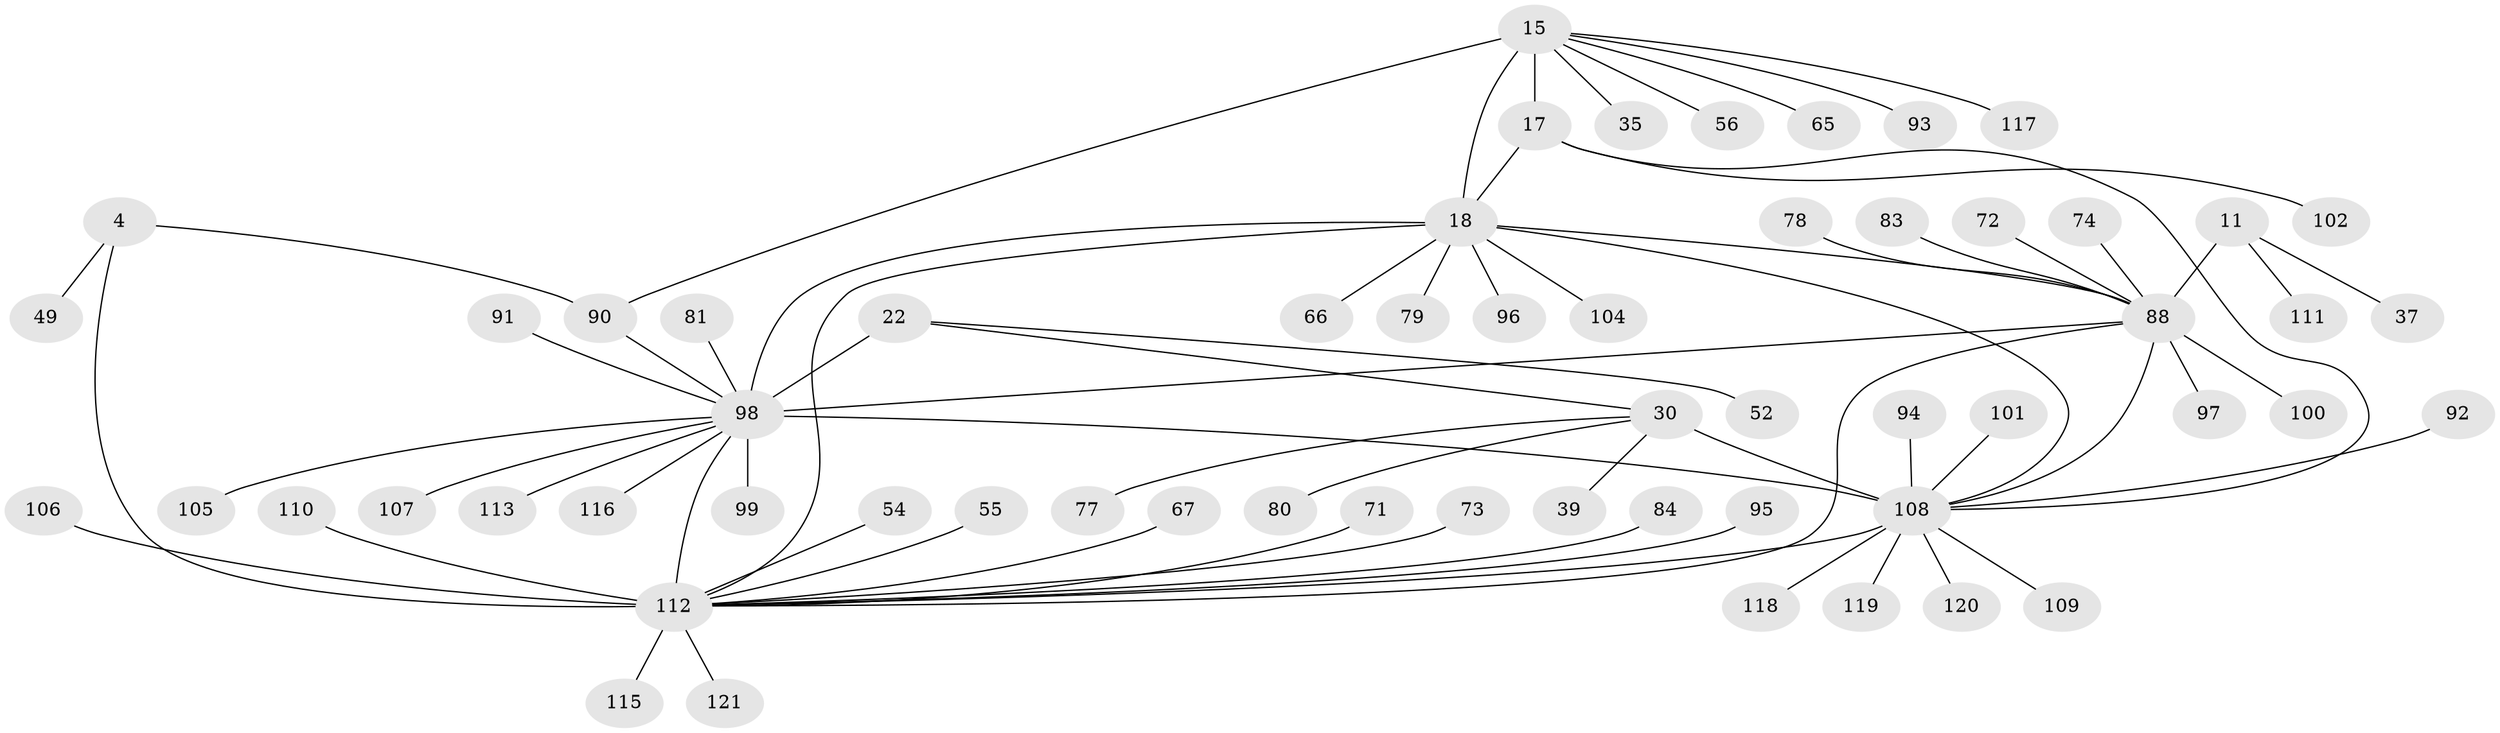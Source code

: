// original degree distribution, {6: 0.049586776859504134, 12: 0.04132231404958678, 5: 0.024793388429752067, 11: 0.008264462809917356, 7: 0.024793388429752067, 8: 0.04132231404958678, 9: 0.024793388429752067, 10: 0.024793388429752067, 13: 0.008264462809917356, 1: 0.5867768595041323, 2: 0.1322314049586777, 4: 0.01652892561983471, 3: 0.01652892561983471}
// Generated by graph-tools (version 1.1) at 2025/55/03/09/25 04:55:07]
// undirected, 60 vertices, 70 edges
graph export_dot {
graph [start="1"]
  node [color=gray90,style=filled];
  4 [super="+1+3"];
  11 [super="+7"];
  15 [super="+13"];
  17 [super="+14"];
  18 [super="+16"];
  22 [super="+21"];
  30 [super="+26+28"];
  35;
  37;
  39;
  49;
  52;
  54;
  55;
  56;
  65;
  66;
  67;
  71;
  72;
  73 [super="+61"];
  74;
  77;
  78;
  79;
  80;
  81;
  83;
  84;
  88 [super="+12+31+34+38+40+41+10+48+50+63+64"];
  90 [super="+45"];
  91;
  92;
  93;
  94;
  95;
  96;
  97 [super="+82"];
  98 [super="+70"];
  99;
  100;
  101;
  102;
  104;
  105;
  106;
  107 [super="+46"];
  108 [super="+89+103+51+53+59+62+75+76"];
  109;
  110;
  111 [super="+86"];
  112 [super="+43+87+6+33+42+44"];
  113;
  115;
  116 [super="+68"];
  117;
  118 [super="+114"];
  119;
  120;
  121 [super="+85"];
  4 -- 49;
  4 -- 90;
  4 -- 112 [weight=9];
  11 -- 37;
  11 -- 111;
  11 -- 88 [weight=8];
  15 -- 17 [weight=4];
  15 -- 18 [weight=4];
  15 -- 65;
  15 -- 90;
  15 -- 117;
  15 -- 35;
  15 -- 56;
  15 -- 93;
  17 -- 18 [weight=4];
  17 -- 102;
  17 -- 108;
  18 -- 79;
  18 -- 96;
  18 -- 66;
  18 -- 104;
  18 -- 112 [weight=2];
  18 -- 108 [weight=2];
  18 -- 88;
  18 -- 98 [weight=2];
  22 -- 52;
  22 -- 30;
  22 -- 98 [weight=8];
  30 -- 39;
  30 -- 77;
  30 -- 80;
  30 -- 108 [weight=9];
  54 -- 112;
  55 -- 112;
  67 -- 112;
  71 -- 112;
  72 -- 88;
  73 -- 112;
  74 -- 88;
  78 -- 88;
  81 -- 98;
  83 -- 88;
  84 -- 112;
  88 -- 112 [weight=2];
  88 -- 108;
  88 -- 98;
  88 -- 97;
  88 -- 100;
  90 -- 98;
  91 -- 98;
  92 -- 108;
  94 -- 108;
  95 -- 112;
  98 -- 99;
  98 -- 105;
  98 -- 107;
  98 -- 108;
  98 -- 112 [weight=2];
  98 -- 113;
  98 -- 116;
  101 -- 108;
  106 -- 112;
  108 -- 109;
  108 -- 112;
  108 -- 118;
  108 -- 119;
  108 -- 120;
  110 -- 112;
  112 -- 115;
  112 -- 121;
}
